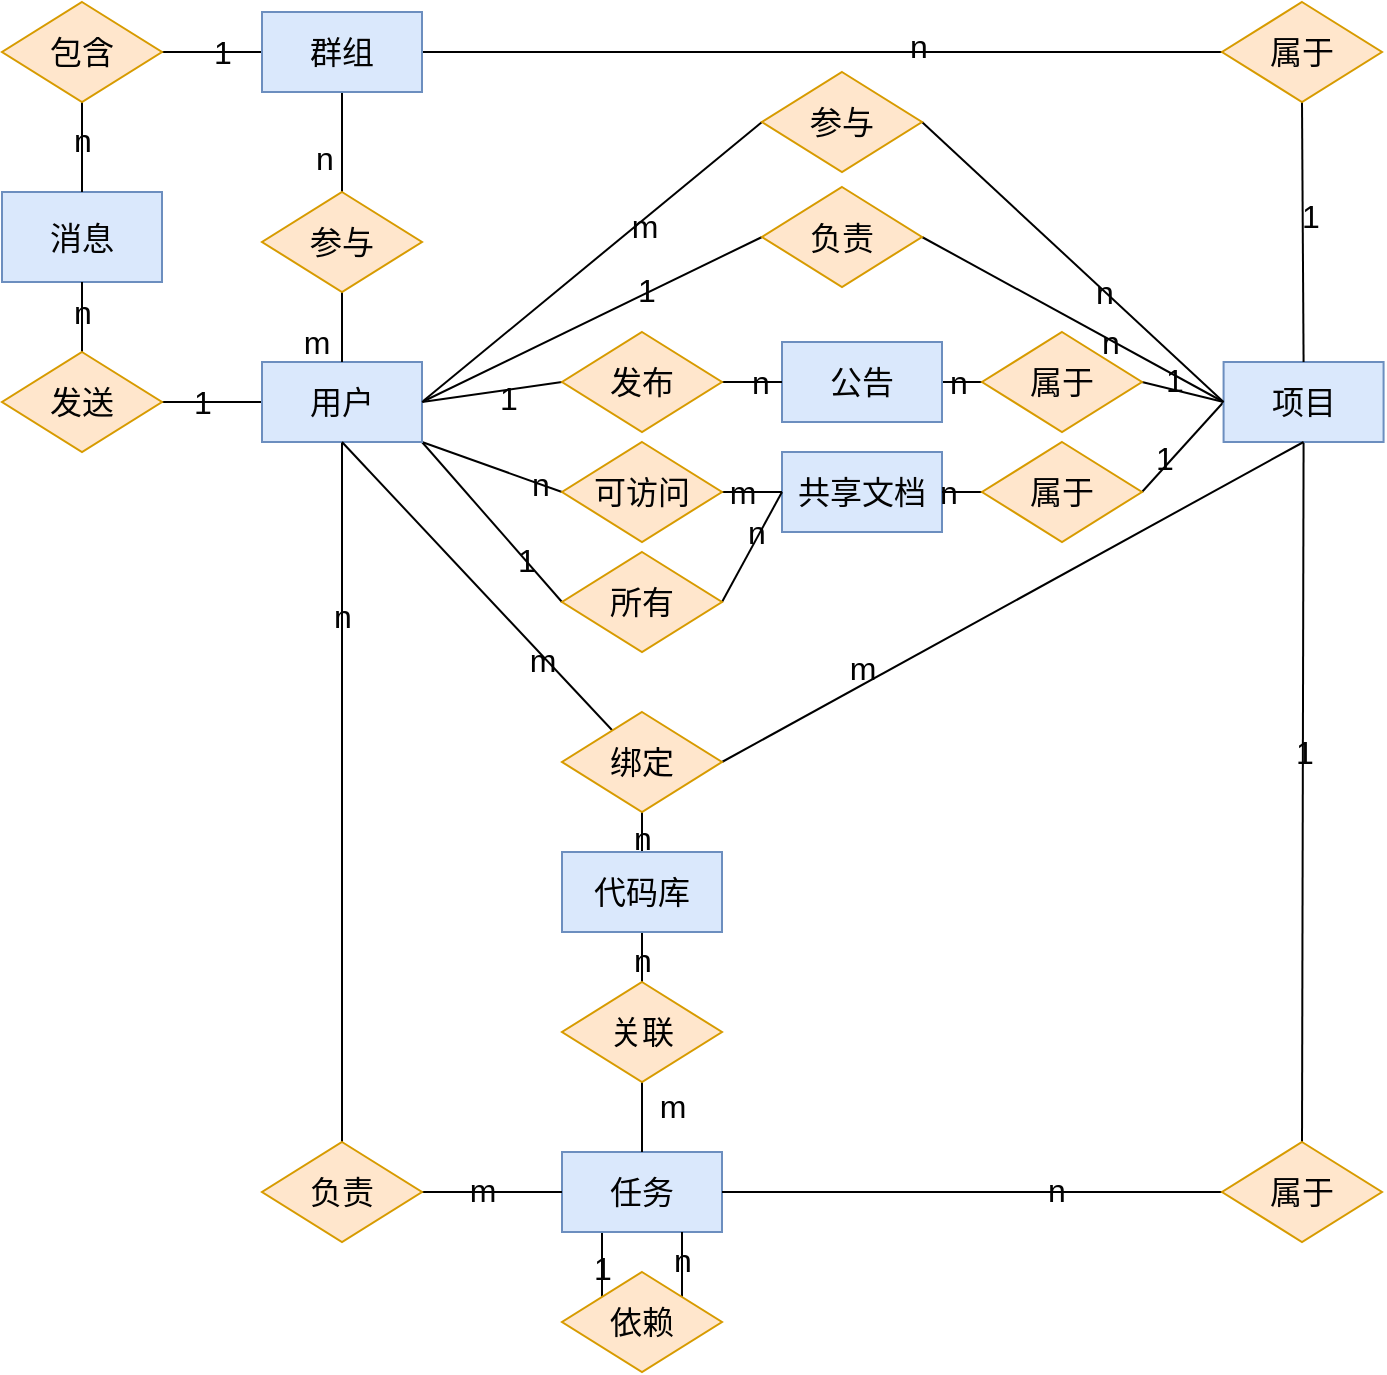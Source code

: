 <mxfile>
    <diagram id="b5aULFl7XDfSZ54ujmKs" name="第 1 页">
        <mxGraphModel dx="1484" dy="49" grid="1" gridSize="10" guides="1" tooltips="1" connect="1" arrows="1" fold="1" page="1" pageScale="1" pageWidth="1600" pageHeight="900" background="none" math="0" shadow="0">
            <root>
                <mxCell id="0"/>
                <mxCell id="1" parent="0"/>
                <mxCell id="etl8QXk73Q5qE9c6qoon-38" style="rounded=0;orthogonalLoop=1;jettySize=auto;html=1;endArrow=none;endFill=0;fontColor=#030303;labelBackgroundColor=none;exitX=1;exitY=0.5;exitDx=0;exitDy=0;entryX=0;entryY=0.5;entryDx=0;entryDy=0;fontSize=16;" parent="1" source="etl8QXk73Q5qE9c6qoon-33" target="etl8QXk73Q5qE9c6qoon-36" edge="1">
                    <mxGeometry relative="1" as="geometry"/>
                </mxCell>
                <mxCell id="etl8QXk73Q5qE9c6qoon-63" value="m" style="edgeLabel;html=1;align=center;verticalAlign=middle;resizable=0;points=[];fontColor=#030303;labelBackgroundColor=none;fontSize=16;" parent="etl8QXk73Q5qE9c6qoon-38" vertex="1" connectable="0">
                    <mxGeometry x="0.285" y="-2" relative="1" as="geometry">
                        <mxPoint as="offset"/>
                    </mxGeometry>
                </mxCell>
                <mxCell id="etl8QXk73Q5qE9c6qoon-49" style="edgeStyle=none;rounded=0;orthogonalLoop=1;jettySize=auto;html=1;exitX=0.5;exitY=1;exitDx=0;exitDy=0;endArrow=none;endFill=0;fontColor=#030303;labelBackgroundColor=none;fontSize=16;" parent="1" source="etl8QXk73Q5qE9c6qoon-33" target="etl8QXk73Q5qE9c6qoon-48" edge="1">
                    <mxGeometry relative="1" as="geometry"/>
                </mxCell>
                <mxCell id="etl8QXk73Q5qE9c6qoon-58" value="n" style="edgeLabel;html=1;align=center;verticalAlign=middle;resizable=0;points=[];fontColor=#030303;labelBackgroundColor=none;fontSize=16;" parent="etl8QXk73Q5qE9c6qoon-49" vertex="1" connectable="0">
                    <mxGeometry x="-0.58" y="-2" relative="1" as="geometry">
                        <mxPoint x="2" y="13" as="offset"/>
                    </mxGeometry>
                </mxCell>
                <mxCell id="etl8QXk73Q5qE9c6qoon-92" style="edgeStyle=none;rounded=0;orthogonalLoop=1;jettySize=auto;html=1;exitX=0;exitY=0.5;exitDx=0;exitDy=0;endArrow=none;endFill=0;entryX=1;entryY=0.5;entryDx=0;entryDy=0;fontColor=#030303;labelBackgroundColor=none;fontSize=16;" parent="1" source="etl8QXk73Q5qE9c6qoon-33" target="etl8QXk73Q5qE9c6qoon-93" edge="1">
                    <mxGeometry relative="1" as="geometry">
                        <mxPoint x="520" y="1250" as="targetPoint"/>
                    </mxGeometry>
                </mxCell>
                <mxCell id="etl8QXk73Q5qE9c6qoon-95" value="1" style="edgeLabel;html=1;align=center;verticalAlign=middle;resizable=0;points=[];fontColor=#030303;labelBackgroundColor=none;fontSize=16;" parent="etl8QXk73Q5qE9c6qoon-92" vertex="1" connectable="0">
                    <mxGeometry x="-0.16" y="3" relative="1" as="geometry">
                        <mxPoint x="-9" y="-3" as="offset"/>
                    </mxGeometry>
                </mxCell>
                <mxCell id="etl8QXk73Q5qE9c6qoon-116" style="edgeStyle=none;rounded=0;orthogonalLoop=1;jettySize=auto;html=1;exitX=1;exitY=1;exitDx=0;exitDy=0;endArrow=none;endFill=0;entryX=0;entryY=0.5;entryDx=0;entryDy=0;fontColor=#030303;labelBackgroundColor=none;fontSize=16;" parent="1" source="etl8QXk73Q5qE9c6qoon-33" target="etl8QXk73Q5qE9c6qoon-115" edge="1">
                    <mxGeometry relative="1" as="geometry">
                        <mxPoint x="950" y="1390" as="targetPoint"/>
                    </mxGeometry>
                </mxCell>
                <mxCell id="etl8QXk73Q5qE9c6qoon-118" value="1" style="edgeLabel;html=1;align=center;verticalAlign=middle;resizable=0;points=[];fontColor=#030303;labelBackgroundColor=none;fontSize=16;" parent="etl8QXk73Q5qE9c6qoon-116" vertex="1" connectable="0">
                    <mxGeometry x="0.47" relative="1" as="geometry">
                        <mxPoint as="offset"/>
                    </mxGeometry>
                </mxCell>
                <mxCell id="etl8QXk73Q5qE9c6qoon-121" style="edgeStyle=none;rounded=0;orthogonalLoop=1;jettySize=auto;html=1;exitX=1;exitY=1;exitDx=0;exitDy=0;entryX=0;entryY=0.5;entryDx=0;entryDy=0;endArrow=none;endFill=0;fontColor=#030303;labelBackgroundColor=none;fontSize=16;" parent="1" source="etl8QXk73Q5qE9c6qoon-33" target="etl8QXk73Q5qE9c6qoon-120" edge="1">
                    <mxGeometry relative="1" as="geometry"/>
                </mxCell>
                <mxCell id="etl8QXk73Q5qE9c6qoon-123" value="n" style="edgeLabel;html=1;align=center;verticalAlign=middle;resizable=0;points=[];fontColor=#030303;labelBackgroundColor=none;fontSize=16;" parent="etl8QXk73Q5qE9c6qoon-121" vertex="1" connectable="0">
                    <mxGeometry x="0.774" y="2" relative="1" as="geometry">
                        <mxPoint x="-4" as="offset"/>
                    </mxGeometry>
                </mxCell>
                <mxCell id="GqUGpHLG9iBK76tC9EyA-19" style="edgeStyle=none;rounded=0;orthogonalLoop=1;jettySize=auto;html=1;exitX=1;exitY=0.5;exitDx=0;exitDy=0;entryX=0;entryY=0.5;entryDx=0;entryDy=0;endArrow=none;endFill=0;fontColor=#030303;labelBackgroundColor=none;fontSize=16;" parent="1" source="etl8QXk73Q5qE9c6qoon-33" target="GqUGpHLG9iBK76tC9EyA-18" edge="1">
                    <mxGeometry relative="1" as="geometry"/>
                </mxCell>
                <mxCell id="GqUGpHLG9iBK76tC9EyA-23" value="1" style="edgeLabel;html=1;align=center;verticalAlign=middle;resizable=0;points=[];fontColor=#030303;labelBackgroundColor=none;fontSize=16;" parent="GqUGpHLG9iBK76tC9EyA-19" vertex="1" connectable="0">
                    <mxGeometry x="0.217" y="-4" relative="1" as="geometry">
                        <mxPoint as="offset"/>
                    </mxGeometry>
                </mxCell>
                <mxCell id="etl8QXk73Q5qE9c6qoon-33" value="用户" style="rounded=0;whiteSpace=wrap;html=1;fillColor=#dae8fc;strokeColor=#6c8ebf;fontColor=#030303;labelBackgroundColor=none;fontSize=16;" parent="1" vertex="1">
                    <mxGeometry x="600" y="1145" width="80" height="40" as="geometry"/>
                </mxCell>
                <mxCell id="etl8QXk73Q5qE9c6qoon-43" style="rounded=0;orthogonalLoop=1;jettySize=auto;html=1;exitX=0;exitY=0.5;exitDx=0;exitDy=0;entryX=1;entryY=0.5;entryDx=0;entryDy=0;endArrow=none;endFill=0;fontColor=#030303;labelBackgroundColor=none;fontSize=16;" parent="1" source="etl8QXk73Q5qE9c6qoon-35" target="etl8QXk73Q5qE9c6qoon-42" edge="1">
                    <mxGeometry relative="1" as="geometry"/>
                </mxCell>
                <mxCell id="etl8QXk73Q5qE9c6qoon-66" value="n" style="edgeLabel;html=1;align=center;verticalAlign=middle;resizable=0;points=[];fontColor=#030303;labelBackgroundColor=none;fontSize=16;" parent="etl8QXk73Q5qE9c6qoon-43" vertex="1" connectable="0">
                    <mxGeometry x="-0.252" y="1" relative="1" as="geometry">
                        <mxPoint as="offset"/>
                    </mxGeometry>
                </mxCell>
                <mxCell id="etl8QXk73Q5qE9c6qoon-69" style="edgeStyle=none;rounded=0;orthogonalLoop=1;jettySize=auto;html=1;exitX=0.5;exitY=1;exitDx=0;exitDy=0;endArrow=none;endFill=0;fontColor=#030303;labelBackgroundColor=none;entryX=0.5;entryY=0;entryDx=0;entryDy=0;fontSize=16;" parent="1" source="etl8QXk73Q5qE9c6qoon-35" target="etl8QXk73Q5qE9c6qoon-67" edge="1">
                    <mxGeometry relative="1" as="geometry">
                        <mxPoint x="1120" y="1420" as="targetPoint"/>
                    </mxGeometry>
                </mxCell>
                <mxCell id="etl8QXk73Q5qE9c6qoon-74" value="1" style="edgeLabel;html=1;align=center;verticalAlign=middle;resizable=0;points=[];fontColor=#030303;labelBackgroundColor=none;fontSize=16;" parent="etl8QXk73Q5qE9c6qoon-69" vertex="1" connectable="0">
                    <mxGeometry x="-0.178" y="3" relative="1" as="geometry">
                        <mxPoint x="-3" y="11" as="offset"/>
                    </mxGeometry>
                </mxCell>
                <mxCell id="etl8QXk73Q5qE9c6qoon-109" style="edgeStyle=none;rounded=0;orthogonalLoop=1;jettySize=auto;html=1;entryX=1;entryY=0.5;entryDx=0;entryDy=0;endArrow=none;endFill=0;fontColor=#030303;labelBackgroundColor=none;exitX=0;exitY=0.5;exitDx=0;exitDy=0;fontSize=16;" parent="1" source="etl8QXk73Q5qE9c6qoon-35" target="etl8QXk73Q5qE9c6qoon-108" edge="1">
                    <mxGeometry relative="1" as="geometry"/>
                </mxCell>
                <mxCell id="etl8QXk73Q5qE9c6qoon-114" value="1" style="edgeLabel;html=1;align=center;verticalAlign=middle;resizable=0;points=[];fontColor=#030303;labelBackgroundColor=none;fontSize=16;" parent="etl8QXk73Q5qE9c6qoon-109" vertex="1" connectable="0">
                    <mxGeometry x="0.433" relative="1" as="geometry">
                        <mxPoint x="-1" y="-4" as="offset"/>
                    </mxGeometry>
                </mxCell>
                <mxCell id="etl8QXk73Q5qE9c6qoon-35" value="项目" style="rounded=0;whiteSpace=wrap;html=1;fillColor=#dae8fc;strokeColor=#6c8ebf;fontColor=#030303;labelBackgroundColor=none;fontSize=16;" parent="1" vertex="1">
                    <mxGeometry x="1080.79" y="1145" width="80" height="40" as="geometry"/>
                </mxCell>
                <mxCell id="etl8QXk73Q5qE9c6qoon-39" style="rounded=0;orthogonalLoop=1;jettySize=auto;html=1;entryX=0;entryY=0.5;entryDx=0;entryDy=0;endArrow=none;endFill=0;fontColor=#030303;labelBackgroundColor=none;exitX=1;exitY=0.5;exitDx=0;exitDy=0;fontSize=16;" parent="1" source="etl8QXk73Q5qE9c6qoon-36" target="etl8QXk73Q5qE9c6qoon-35" edge="1">
                    <mxGeometry relative="1" as="geometry"/>
                </mxCell>
                <mxCell id="etl8QXk73Q5qE9c6qoon-64" value="n" style="edgeLabel;html=1;align=center;verticalAlign=middle;resizable=0;points=[];fontColor=#030303;labelBackgroundColor=none;fontSize=16;" parent="etl8QXk73Q5qE9c6qoon-39" vertex="1" connectable="0">
                    <mxGeometry x="0.211" relative="1" as="geometry">
                        <mxPoint as="offset"/>
                    </mxGeometry>
                </mxCell>
                <mxCell id="etl8QXk73Q5qE9c6qoon-36" value="参与" style="rhombus;whiteSpace=wrap;html=1;fillColor=#ffe6cc;strokeColor=#d79b00;fontColor=#030303;labelBackgroundColor=none;fontSize=16;" parent="1" vertex="1">
                    <mxGeometry x="850" y="1000" width="80" height="50" as="geometry"/>
                </mxCell>
                <mxCell id="etl8QXk73Q5qE9c6qoon-44" style="edgeStyle=none;rounded=0;orthogonalLoop=1;jettySize=auto;html=1;exitX=0;exitY=0.5;exitDx=0;exitDy=0;entryX=1;entryY=0.5;entryDx=0;entryDy=0;endArrow=none;endFill=0;fontColor=#030303;labelBackgroundColor=none;fontSize=16;" parent="1" source="etl8QXk73Q5qE9c6qoon-42" target="etl8QXk73Q5qE9c6qoon-33" edge="1">
                    <mxGeometry relative="1" as="geometry"/>
                </mxCell>
                <mxCell id="etl8QXk73Q5qE9c6qoon-65" value="1" style="edgeLabel;html=1;align=center;verticalAlign=middle;resizable=0;points=[];fontColor=#030303;labelBackgroundColor=none;fontSize=16;" parent="etl8QXk73Q5qE9c6qoon-44" vertex="1" connectable="0">
                    <mxGeometry x="-0.315" y="-1" relative="1" as="geometry">
                        <mxPoint y="-1" as="offset"/>
                    </mxGeometry>
                </mxCell>
                <mxCell id="etl8QXk73Q5qE9c6qoon-42" value="负责" style="rhombus;whiteSpace=wrap;html=1;fillColor=#ffe6cc;strokeColor=#d79b00;fontColor=#030303;labelBackgroundColor=none;fontSize=16;" parent="1" vertex="1">
                    <mxGeometry x="850" y="1057.5" width="80" height="50" as="geometry"/>
                </mxCell>
                <mxCell id="etl8QXk73Q5qE9c6qoon-54" style="edgeStyle=none;rounded=0;orthogonalLoop=1;jettySize=auto;html=1;exitX=0.25;exitY=1;exitDx=0;exitDy=0;entryX=0;entryY=0;entryDx=0;entryDy=0;endArrow=none;endFill=0;fontColor=#030303;labelBackgroundColor=none;fontSize=16;" parent="1" source="etl8QXk73Q5qE9c6qoon-47" target="etl8QXk73Q5qE9c6qoon-53" edge="1">
                    <mxGeometry relative="1" as="geometry"/>
                </mxCell>
                <mxCell id="etl8QXk73Q5qE9c6qoon-60" value="1" style="edgeLabel;html=1;align=center;verticalAlign=middle;resizable=0;points=[];fontColor=#030303;labelBackgroundColor=none;fontSize=16;" parent="etl8QXk73Q5qE9c6qoon-54" vertex="1" connectable="0">
                    <mxGeometry x="-0.442" relative="1" as="geometry">
                        <mxPoint y="9" as="offset"/>
                    </mxGeometry>
                </mxCell>
                <mxCell id="etl8QXk73Q5qE9c6qoon-47" value="任务" style="rounded=0;whiteSpace=wrap;html=1;fillColor=#dae8fc;strokeColor=#6c8ebf;fontColor=#030303;labelBackgroundColor=none;fontSize=16;" parent="1" vertex="1">
                    <mxGeometry x="750" y="1540" width="80" height="40" as="geometry"/>
                </mxCell>
                <mxCell id="etl8QXk73Q5qE9c6qoon-50" style="edgeStyle=orthogonalEdgeStyle;rounded=0;orthogonalLoop=1;jettySize=auto;html=1;exitX=1;exitY=0.5;exitDx=0;exitDy=0;entryX=0;entryY=0.5;entryDx=0;entryDy=0;endArrow=none;endFill=0;fontColor=#030303;labelBackgroundColor=none;fontSize=16;" parent="1" source="etl8QXk73Q5qE9c6qoon-48" target="etl8QXk73Q5qE9c6qoon-47" edge="1">
                    <mxGeometry relative="1" as="geometry">
                        <Array as="points"/>
                    </mxGeometry>
                </mxCell>
                <mxCell id="etl8QXk73Q5qE9c6qoon-59" value="m" style="edgeLabel;html=1;align=center;verticalAlign=middle;resizable=0;points=[];fontColor=#030303;labelBackgroundColor=none;fontSize=16;" parent="etl8QXk73Q5qE9c6qoon-50" vertex="1" connectable="0">
                    <mxGeometry x="-0.158" y="1" relative="1" as="geometry">
                        <mxPoint as="offset"/>
                    </mxGeometry>
                </mxCell>
                <mxCell id="etl8QXk73Q5qE9c6qoon-48" value="负责" style="rhombus;whiteSpace=wrap;html=1;fillColor=#ffe6cc;strokeColor=#d79b00;fontColor=#030303;labelBackgroundColor=none;fontSize=16;" parent="1" vertex="1">
                    <mxGeometry x="600" y="1535" width="80" height="50" as="geometry"/>
                </mxCell>
                <mxCell id="etl8QXk73Q5qE9c6qoon-55" style="edgeStyle=none;rounded=0;orthogonalLoop=1;jettySize=auto;html=1;exitX=1;exitY=0;exitDx=0;exitDy=0;entryX=0.75;entryY=1;entryDx=0;entryDy=0;endArrow=none;endFill=0;fontColor=#030303;labelBackgroundColor=none;fontSize=16;" parent="1" source="etl8QXk73Q5qE9c6qoon-53" target="etl8QXk73Q5qE9c6qoon-47" edge="1">
                    <mxGeometry relative="1" as="geometry">
                        <Array as="points"/>
                    </mxGeometry>
                </mxCell>
                <mxCell id="etl8QXk73Q5qE9c6qoon-61" value="n" style="edgeLabel;html=1;align=center;verticalAlign=middle;resizable=0;points=[];fontColor=#030303;labelBackgroundColor=none;fontSize=16;" parent="etl8QXk73Q5qE9c6qoon-55" vertex="1" connectable="0">
                    <mxGeometry x="0.144" y="1" relative="1" as="geometry">
                        <mxPoint x="1" as="offset"/>
                    </mxGeometry>
                </mxCell>
                <mxCell id="etl8QXk73Q5qE9c6qoon-53" value="依赖" style="rhombus;whiteSpace=wrap;html=1;fillColor=#ffe6cc;strokeColor=#d79b00;fontColor=#030303;labelBackgroundColor=none;fontSize=16;" parent="1" vertex="1">
                    <mxGeometry x="750" y="1600" width="80" height="50" as="geometry"/>
                </mxCell>
                <mxCell id="etl8QXk73Q5qE9c6qoon-70" style="edgeStyle=none;rounded=0;orthogonalLoop=1;jettySize=auto;html=1;exitX=0;exitY=0.5;exitDx=0;exitDy=0;entryX=1;entryY=0.5;entryDx=0;entryDy=0;endArrow=none;endFill=0;fontColor=#030303;labelBackgroundColor=none;fontSize=16;" parent="1" source="etl8QXk73Q5qE9c6qoon-67" target="etl8QXk73Q5qE9c6qoon-47" edge="1">
                    <mxGeometry relative="1" as="geometry"/>
                </mxCell>
                <mxCell id="etl8QXk73Q5qE9c6qoon-73" value="n" style="edgeLabel;html=1;align=center;verticalAlign=middle;resizable=0;points=[];fontColor=#030303;labelBackgroundColor=none;fontSize=16;" parent="etl8QXk73Q5qE9c6qoon-70" vertex="1" connectable="0">
                    <mxGeometry x="-0.333" y="-1" relative="1" as="geometry">
                        <mxPoint as="offset"/>
                    </mxGeometry>
                </mxCell>
                <mxCell id="etl8QXk73Q5qE9c6qoon-67" value="属于" style="rhombus;whiteSpace=wrap;html=1;fillColor=#ffe6cc;strokeColor=#d79b00;fontColor=#030303;labelBackgroundColor=none;fontSize=16;" parent="1" vertex="1">
                    <mxGeometry x="1080" y="1535" width="80" height="50" as="geometry"/>
                </mxCell>
                <mxCell id="etl8QXk73Q5qE9c6qoon-83" style="edgeStyle=none;rounded=0;orthogonalLoop=1;jettySize=auto;html=1;entryX=0.5;entryY=0;entryDx=0;entryDy=0;endArrow=none;endFill=0;fontColor=#030303;labelBackgroundColor=none;fontSize=16;" parent="1" source="etl8QXk73Q5qE9c6qoon-75" target="etl8QXk73Q5qE9c6qoon-81" edge="1">
                    <mxGeometry relative="1" as="geometry"/>
                </mxCell>
                <mxCell id="etl8QXk73Q5qE9c6qoon-86" value="n" style="edgeLabel;html=1;align=center;verticalAlign=middle;resizable=0;points=[];fontColor=#030303;labelBackgroundColor=none;fontSize=16;" parent="etl8QXk73Q5qE9c6qoon-83" vertex="1" connectable="0">
                    <mxGeometry x="0.295" relative="1" as="geometry">
                        <mxPoint x="-9" as="offset"/>
                    </mxGeometry>
                </mxCell>
                <mxCell id="etl8QXk73Q5qE9c6qoon-90" style="edgeStyle=none;rounded=0;orthogonalLoop=1;jettySize=auto;html=1;exitX=0;exitY=0.5;exitDx=0;exitDy=0;endArrow=none;endFill=0;fontColor=#030303;labelBackgroundColor=none;fontSize=16;" parent="1" source="etl8QXk73Q5qE9c6qoon-75" target="etl8QXk73Q5qE9c6qoon-89" edge="1">
                    <mxGeometry relative="1" as="geometry"/>
                </mxCell>
                <mxCell id="etl8QXk73Q5qE9c6qoon-98" value="1" style="edgeLabel;html=1;align=center;verticalAlign=middle;resizable=0;points=[];fontColor=#030303;labelBackgroundColor=none;fontSize=16;" parent="etl8QXk73Q5qE9c6qoon-90" vertex="1" connectable="0">
                    <mxGeometry x="-0.463" y="-1" relative="1" as="geometry">
                        <mxPoint x="-7" y="1" as="offset"/>
                    </mxGeometry>
                </mxCell>
                <mxCell id="etl8QXk73Q5qE9c6qoon-101" style="edgeStyle=none;rounded=0;orthogonalLoop=1;jettySize=auto;html=1;exitX=1;exitY=0.5;exitDx=0;exitDy=0;entryX=0;entryY=0.5;entryDx=0;entryDy=0;endArrow=none;endFill=0;fontColor=#030303;labelBackgroundColor=none;fontSize=16;" parent="1" source="etl8QXk73Q5qE9c6qoon-75" target="etl8QXk73Q5qE9c6qoon-100" edge="1">
                    <mxGeometry relative="1" as="geometry"/>
                </mxCell>
                <mxCell id="etl8QXk73Q5qE9c6qoon-105" value="n" style="edgeLabel;html=1;align=center;verticalAlign=middle;resizable=0;points=[];fontColor=#030303;labelBackgroundColor=none;fontSize=16;" parent="etl8QXk73Q5qE9c6qoon-101" vertex="1" connectable="0">
                    <mxGeometry x="0.238" y="3" relative="1" as="geometry">
                        <mxPoint as="offset"/>
                    </mxGeometry>
                </mxCell>
                <mxCell id="etl8QXk73Q5qE9c6qoon-75" value="群组" style="rounded=0;whiteSpace=wrap;html=1;fillColor=#dae8fc;strokeColor=#6c8ebf;fontColor=#030303;labelBackgroundColor=none;fontSize=16;" parent="1" vertex="1">
                    <mxGeometry x="600" y="970" width="80" height="40" as="geometry"/>
                </mxCell>
                <mxCell id="etl8QXk73Q5qE9c6qoon-84" style="edgeStyle=none;rounded=0;orthogonalLoop=1;jettySize=auto;html=1;endArrow=none;endFill=0;fontColor=#030303;labelBackgroundColor=none;fontSize=16;" parent="1" source="etl8QXk73Q5qE9c6qoon-81" target="etl8QXk73Q5qE9c6qoon-33" edge="1">
                    <mxGeometry relative="1" as="geometry"/>
                </mxCell>
                <mxCell id="etl8QXk73Q5qE9c6qoon-87" value="m" style="edgeLabel;html=1;align=center;verticalAlign=middle;resizable=0;points=[];fontColor=#030303;labelBackgroundColor=none;fontSize=16;" parent="etl8QXk73Q5qE9c6qoon-84" vertex="1" connectable="0">
                    <mxGeometry x="0.345" y="1" relative="1" as="geometry">
                        <mxPoint x="-14" y="1" as="offset"/>
                    </mxGeometry>
                </mxCell>
                <mxCell id="etl8QXk73Q5qE9c6qoon-81" value="参与" style="rhombus;whiteSpace=wrap;html=1;fillColor=#ffe6cc;strokeColor=#d79b00;fontColor=#030303;labelBackgroundColor=none;fontSize=16;" parent="1" vertex="1">
                    <mxGeometry x="600" y="1060" width="80" height="50" as="geometry"/>
                </mxCell>
                <mxCell id="etl8QXk73Q5qE9c6qoon-88" value="消息" style="rounded=0;whiteSpace=wrap;html=1;fillColor=#dae8fc;strokeColor=#6c8ebf;fontColor=#030303;labelBackgroundColor=none;fontSize=16;" parent="1" vertex="1">
                    <mxGeometry x="470" y="1060" width="80" height="45" as="geometry"/>
                </mxCell>
                <mxCell id="etl8QXk73Q5qE9c6qoon-91" style="edgeStyle=none;rounded=0;orthogonalLoop=1;jettySize=auto;html=1;exitX=0.5;exitY=1;exitDx=0;exitDy=0;endArrow=none;endFill=0;fontColor=#030303;labelBackgroundColor=none;fontSize=16;" parent="1" source="etl8QXk73Q5qE9c6qoon-89" target="etl8QXk73Q5qE9c6qoon-88" edge="1">
                    <mxGeometry relative="1" as="geometry"/>
                </mxCell>
                <mxCell id="etl8QXk73Q5qE9c6qoon-99" value="n" style="edgeLabel;html=1;align=center;verticalAlign=middle;resizable=0;points=[];fontColor=#030303;labelBackgroundColor=none;fontSize=16;" parent="etl8QXk73Q5qE9c6qoon-91" vertex="1" connectable="0">
                    <mxGeometry x="-0.478" y="-3" relative="1" as="geometry">
                        <mxPoint x="3" y="7" as="offset"/>
                    </mxGeometry>
                </mxCell>
                <mxCell id="etl8QXk73Q5qE9c6qoon-89" value="包含" style="rhombus;whiteSpace=wrap;html=1;fillColor=#ffe6cc;strokeColor=#d79b00;fontColor=#030303;labelBackgroundColor=none;fontSize=16;" parent="1" vertex="1">
                    <mxGeometry x="470" y="965" width="80" height="50" as="geometry"/>
                </mxCell>
                <mxCell id="etl8QXk73Q5qE9c6qoon-94" style="edgeStyle=none;rounded=0;orthogonalLoop=1;jettySize=auto;html=1;exitX=0.5;exitY=0;exitDx=0;exitDy=0;entryX=0.5;entryY=1;entryDx=0;entryDy=0;endArrow=none;endFill=0;fontColor=#030303;labelBackgroundColor=none;fontSize=16;" parent="1" source="etl8QXk73Q5qE9c6qoon-93" target="etl8QXk73Q5qE9c6qoon-88" edge="1">
                    <mxGeometry relative="1" as="geometry"/>
                </mxCell>
                <mxCell id="etl8QXk73Q5qE9c6qoon-97" value="n" style="edgeLabel;html=1;align=center;verticalAlign=middle;resizable=0;points=[];fontColor=#030303;labelBackgroundColor=none;fontSize=16;" parent="etl8QXk73Q5qE9c6qoon-94" vertex="1" connectable="0">
                    <mxGeometry x="-0.326" relative="1" as="geometry">
                        <mxPoint y="-8" as="offset"/>
                    </mxGeometry>
                </mxCell>
                <mxCell id="etl8QXk73Q5qE9c6qoon-93" value="发送" style="rhombus;whiteSpace=wrap;html=1;fillColor=#ffe6cc;strokeColor=#d79b00;fontColor=#030303;labelBackgroundColor=none;fontSize=16;" parent="1" vertex="1">
                    <mxGeometry x="470" y="1140" width="80" height="50" as="geometry"/>
                </mxCell>
                <mxCell id="etl8QXk73Q5qE9c6qoon-102" style="edgeStyle=none;rounded=0;orthogonalLoop=1;jettySize=auto;html=1;exitX=0.5;exitY=1;exitDx=0;exitDy=0;entryX=0.5;entryY=0;entryDx=0;entryDy=0;endArrow=none;endFill=0;fontColor=#030303;labelBackgroundColor=none;fontSize=16;" parent="1" source="etl8QXk73Q5qE9c6qoon-100" target="etl8QXk73Q5qE9c6qoon-35" edge="1">
                    <mxGeometry relative="1" as="geometry"/>
                </mxCell>
                <mxCell id="etl8QXk73Q5qE9c6qoon-106" value="1" style="edgeLabel;html=1;align=center;verticalAlign=middle;resizable=0;points=[];fontColor=#030303;labelBackgroundColor=none;fontSize=16;" parent="etl8QXk73Q5qE9c6qoon-102" vertex="1" connectable="0">
                    <mxGeometry x="-0.133" y="3" relative="1" as="geometry">
                        <mxPoint as="offset"/>
                    </mxGeometry>
                </mxCell>
                <mxCell id="etl8QXk73Q5qE9c6qoon-100" value="属于" style="rhombus;whiteSpace=wrap;html=1;fillColor=#ffe6cc;strokeColor=#d79b00;fontColor=#030303;labelBackgroundColor=none;fontSize=16;" parent="1" vertex="1">
                    <mxGeometry x="1080" y="965" width="80" height="50" as="geometry"/>
                </mxCell>
                <mxCell id="etl8QXk73Q5qE9c6qoon-107" value="共享文档" style="rounded=0;whiteSpace=wrap;html=1;fillColor=#dae8fc;strokeColor=#6c8ebf;fontColor=#030303;labelBackgroundColor=none;fontSize=16;" parent="1" vertex="1">
                    <mxGeometry x="860" y="1190" width="80" height="40" as="geometry"/>
                </mxCell>
                <mxCell id="etl8QXk73Q5qE9c6qoon-110" style="edgeStyle=none;rounded=0;orthogonalLoop=1;jettySize=auto;html=1;exitX=0;exitY=0.5;exitDx=0;exitDy=0;endArrow=none;endFill=0;fontColor=#030303;labelBackgroundColor=none;entryX=1;entryY=0.5;entryDx=0;entryDy=0;fontSize=16;" parent="1" source="etl8QXk73Q5qE9c6qoon-108" target="etl8QXk73Q5qE9c6qoon-107" edge="1">
                    <mxGeometry relative="1" as="geometry">
                        <Array as="points"/>
                    </mxGeometry>
                </mxCell>
                <mxCell id="etl8QXk73Q5qE9c6qoon-112" value="n" style="edgeLabel;html=1;align=center;verticalAlign=middle;resizable=0;points=[];fontColor=#030303;labelBackgroundColor=none;fontSize=16;" parent="etl8QXk73Q5qE9c6qoon-110" vertex="1" connectable="0">
                    <mxGeometry x="-0.31" y="-3" relative="1" as="geometry">
                        <mxPoint x="-10" y="3" as="offset"/>
                    </mxGeometry>
                </mxCell>
                <mxCell id="etl8QXk73Q5qE9c6qoon-108" value="属于" style="rhombus;whiteSpace=wrap;html=1;fillColor=#ffe6cc;strokeColor=#d79b00;fontColor=#030303;labelBackgroundColor=none;fontSize=16;" parent="1" vertex="1">
                    <mxGeometry x="960" y="1185" width="80" height="50" as="geometry"/>
                </mxCell>
                <mxCell id="etl8QXk73Q5qE9c6qoon-117" style="edgeStyle=none;rounded=0;orthogonalLoop=1;jettySize=auto;html=1;exitX=1;exitY=0.5;exitDx=0;exitDy=0;entryX=0;entryY=0.5;entryDx=0;entryDy=0;endArrow=none;endFill=0;fontColor=#030303;labelBackgroundColor=none;fontSize=16;" parent="1" source="etl8QXk73Q5qE9c6qoon-115" target="etl8QXk73Q5qE9c6qoon-107" edge="1">
                    <mxGeometry relative="1" as="geometry"/>
                </mxCell>
                <mxCell id="etl8QXk73Q5qE9c6qoon-119" value="n" style="edgeLabel;html=1;align=center;verticalAlign=middle;resizable=0;points=[];fontColor=#030303;labelBackgroundColor=none;fontSize=16;" parent="etl8QXk73Q5qE9c6qoon-117" vertex="1" connectable="0">
                    <mxGeometry x="0.227" y="2" relative="1" as="geometry">
                        <mxPoint as="offset"/>
                    </mxGeometry>
                </mxCell>
                <mxCell id="etl8QXk73Q5qE9c6qoon-115" value="所有" style="rhombus;whiteSpace=wrap;html=1;fillColor=#ffe6cc;strokeColor=#d79b00;fontColor=#030303;labelBackgroundColor=none;fontSize=16;" parent="1" vertex="1">
                    <mxGeometry x="750" y="1240" width="80" height="50" as="geometry"/>
                </mxCell>
                <mxCell id="etl8QXk73Q5qE9c6qoon-122" style="edgeStyle=none;rounded=0;orthogonalLoop=1;jettySize=auto;html=1;exitX=1;exitY=0.5;exitDx=0;exitDy=0;endArrow=none;endFill=0;fontColor=#030303;labelBackgroundColor=none;entryX=0;entryY=0.5;entryDx=0;entryDy=0;fontSize=16;" parent="1" source="etl8QXk73Q5qE9c6qoon-120" target="etl8QXk73Q5qE9c6qoon-107" edge="1">
                    <mxGeometry relative="1" as="geometry">
                        <mxPoint x="830" y="1240" as="targetPoint"/>
                    </mxGeometry>
                </mxCell>
                <mxCell id="etl8QXk73Q5qE9c6qoon-126" value="m" style="edgeLabel;html=1;align=center;verticalAlign=middle;resizable=0;points=[];fontColor=#030303;labelBackgroundColor=none;fontSize=16;" parent="etl8QXk73Q5qE9c6qoon-122" vertex="1" connectable="0">
                    <mxGeometry x="0.209" y="2" relative="1" as="geometry">
                        <mxPoint x="-8" y="2" as="offset"/>
                    </mxGeometry>
                </mxCell>
                <mxCell id="etl8QXk73Q5qE9c6qoon-120" value="可访问" style="rhombus;whiteSpace=wrap;html=1;fillColor=#ffe6cc;strokeColor=#d79b00;fontColor=#030303;labelBackgroundColor=none;fontSize=16;" parent="1" vertex="1">
                    <mxGeometry x="750" y="1185" width="80" height="50" as="geometry"/>
                </mxCell>
                <mxCell id="GqUGpHLG9iBK76tC9EyA-15" style="edgeStyle=none;rounded=0;orthogonalLoop=1;jettySize=auto;html=1;entryX=0;entryY=0.5;entryDx=0;entryDy=0;endArrow=none;endFill=0;fontColor=#030303;labelBackgroundColor=none;exitX=1;exitY=0.5;exitDx=0;exitDy=0;fontSize=16;" parent="1" source="GqUGpHLG9iBK76tC9EyA-12" target="GqUGpHLG9iBK76tC9EyA-13" edge="1">
                    <mxGeometry relative="1" as="geometry"/>
                </mxCell>
                <mxCell id="GqUGpHLG9iBK76tC9EyA-17" value="n" style="edgeLabel;html=1;align=center;verticalAlign=middle;resizable=0;points=[];fontColor=#030303;labelBackgroundColor=none;fontSize=16;" parent="GqUGpHLG9iBK76tC9EyA-15" vertex="1" connectable="0">
                    <mxGeometry x="-0.538" y="4" relative="1" as="geometry">
                        <mxPoint x="3" y="4" as="offset"/>
                    </mxGeometry>
                </mxCell>
                <mxCell id="GqUGpHLG9iBK76tC9EyA-12" value="公告" style="rounded=0;whiteSpace=wrap;html=1;fillColor=#dae8fc;strokeColor=#6c8ebf;fontColor=#030303;labelBackgroundColor=none;fontSize=16;" parent="1" vertex="1">
                    <mxGeometry x="860" y="1135" width="80" height="40" as="geometry"/>
                </mxCell>
                <mxCell id="GqUGpHLG9iBK76tC9EyA-14" value="" style="rounded=0;orthogonalLoop=1;jettySize=auto;html=1;endArrow=none;endFill=0;fontColor=#030303;labelBackgroundColor=none;exitX=1;exitY=0.5;exitDx=0;exitDy=0;entryX=0;entryY=0.5;entryDx=0;entryDy=0;fontSize=16;" parent="1" source="GqUGpHLG9iBK76tC9EyA-13" target="etl8QXk73Q5qE9c6qoon-35" edge="1">
                    <mxGeometry relative="1" as="geometry"/>
                </mxCell>
                <mxCell id="GqUGpHLG9iBK76tC9EyA-16" value="1" style="edgeLabel;html=1;align=center;verticalAlign=middle;resizable=0;points=[];fontColor=#030303;labelBackgroundColor=none;fontSize=16;" parent="GqUGpHLG9iBK76tC9EyA-14" vertex="1" connectable="0">
                    <mxGeometry x="-0.291" y="5" relative="1" as="geometry">
                        <mxPoint as="offset"/>
                    </mxGeometry>
                </mxCell>
                <mxCell id="GqUGpHLG9iBK76tC9EyA-13" value="属于" style="rhombus;whiteSpace=wrap;html=1;fillColor=#ffe6cc;strokeColor=#d79b00;fontColor=#030303;labelBackgroundColor=none;fontSize=16;" parent="1" vertex="1">
                    <mxGeometry x="960" y="1130" width="80" height="50" as="geometry"/>
                </mxCell>
                <mxCell id="GqUGpHLG9iBK76tC9EyA-20" style="edgeStyle=none;rounded=0;orthogonalLoop=1;jettySize=auto;html=1;exitX=1;exitY=0.5;exitDx=0;exitDy=0;entryX=0;entryY=0.5;entryDx=0;entryDy=0;endArrow=none;endFill=0;fontColor=#030303;labelBackgroundColor=none;fontSize=16;" parent="1" source="GqUGpHLG9iBK76tC9EyA-18" target="GqUGpHLG9iBK76tC9EyA-12" edge="1">
                    <mxGeometry relative="1" as="geometry"/>
                </mxCell>
                <mxCell id="GqUGpHLG9iBK76tC9EyA-24" value="n" style="edgeLabel;html=1;align=center;verticalAlign=middle;resizable=0;points=[];fontColor=#030303;labelBackgroundColor=none;fontSize=16;" parent="GqUGpHLG9iBK76tC9EyA-20" vertex="1" connectable="0">
                    <mxGeometry x="0.255" y="-3" relative="1" as="geometry">
                        <mxPoint y="-3" as="offset"/>
                    </mxGeometry>
                </mxCell>
                <mxCell id="GqUGpHLG9iBK76tC9EyA-18" value="发布" style="rhombus;whiteSpace=wrap;html=1;fillColor=#ffe6cc;strokeColor=#d79b00;fontColor=#030303;labelBackgroundColor=none;fontSize=16;" parent="1" vertex="1">
                    <mxGeometry x="750" y="1130" width="80" height="50" as="geometry"/>
                </mxCell>
                <mxCell id="VOUvl-lEsHHYjPARqL9o-17" style="edgeStyle=none;rounded=0;orthogonalLoop=1;jettySize=auto;html=1;endArrow=none;endFill=0;fontColor=#000000;fontSize=16;labelBackgroundColor=none;" parent="1" source="VOUvl-lEsHHYjPARqL9o-7" target="VOUvl-lEsHHYjPARqL9o-16" edge="1">
                    <mxGeometry relative="1" as="geometry"/>
                </mxCell>
                <mxCell id="VOUvl-lEsHHYjPARqL9o-20" value="n" style="edgeLabel;html=1;align=center;verticalAlign=middle;resizable=0;points=[];fontColor=#000000;fontSize=16;labelBackgroundColor=none;" parent="VOUvl-lEsHHYjPARqL9o-17" vertex="1" connectable="0">
                    <mxGeometry x="-0.287" relative="1" as="geometry">
                        <mxPoint as="offset"/>
                    </mxGeometry>
                </mxCell>
                <mxCell id="VOUvl-lEsHHYjPARqL9o-23" style="edgeStyle=none;rounded=0;orthogonalLoop=1;jettySize=auto;html=1;endArrow=none;endFill=0;fontColor=#000000;fontSize=16;labelBackgroundColor=none;entryX=0.5;entryY=0;entryDx=0;entryDy=0;" parent="1" source="VOUvl-lEsHHYjPARqL9o-7" target="VOUvl-lEsHHYjPARqL9o-22" edge="1">
                    <mxGeometry relative="1" as="geometry"/>
                </mxCell>
                <mxCell id="VOUvl-lEsHHYjPARqL9o-25" value="n" style="edgeLabel;html=1;align=center;verticalAlign=middle;resizable=0;points=[];fontColor=#000000;fontSize=16;labelBackgroundColor=none;" parent="VOUvl-lEsHHYjPARqL9o-23" vertex="1" connectable="0">
                    <mxGeometry x="0.26" y="1" relative="1" as="geometry">
                        <mxPoint x="-1" y="-2" as="offset"/>
                    </mxGeometry>
                </mxCell>
                <mxCell id="VOUvl-lEsHHYjPARqL9o-7" value="代码库" style="rounded=0;whiteSpace=wrap;html=1;fillColor=#dae8fc;strokeColor=#6c8ebf;fontColor=#000000;fontSize=16;labelBackgroundColor=none;" parent="1" vertex="1">
                    <mxGeometry x="750" y="1390" width="80" height="40" as="geometry"/>
                </mxCell>
                <mxCell id="VOUvl-lEsHHYjPARqL9o-18" style="edgeStyle=none;rounded=0;orthogonalLoop=1;jettySize=auto;html=1;endArrow=none;endFill=0;fontColor=#000000;fontSize=16;labelBackgroundColor=none;entryX=0.5;entryY=1;entryDx=0;entryDy=0;" parent="1" source="VOUvl-lEsHHYjPARqL9o-16" target="etl8QXk73Q5qE9c6qoon-33" edge="1">
                    <mxGeometry relative="1" as="geometry"/>
                </mxCell>
                <mxCell id="VOUvl-lEsHHYjPARqL9o-21" value="m" style="edgeLabel;html=1;align=center;verticalAlign=middle;resizable=0;points=[];fontColor=#000000;fontSize=16;labelBackgroundColor=none;" parent="VOUvl-lEsHHYjPARqL9o-18" vertex="1" connectable="0">
                    <mxGeometry x="-0.471" y="-3" relative="1" as="geometry">
                        <mxPoint x="-2" y="5" as="offset"/>
                    </mxGeometry>
                </mxCell>
                <mxCell id="VOUvl-lEsHHYjPARqL9o-27" style="edgeStyle=none;rounded=0;orthogonalLoop=1;jettySize=auto;html=1;exitX=1;exitY=0.5;exitDx=0;exitDy=0;entryX=0.5;entryY=1;entryDx=0;entryDy=0;endArrow=none;endFill=0;fontColor=#000000;fontSize=16;labelBackgroundColor=none;" parent="1" source="VOUvl-lEsHHYjPARqL9o-16" target="etl8QXk73Q5qE9c6qoon-35" edge="1">
                    <mxGeometry relative="1" as="geometry"/>
                </mxCell>
                <mxCell id="VOUvl-lEsHHYjPARqL9o-28" value="m" style="edgeLabel;html=1;align=center;verticalAlign=middle;resizable=0;points=[];fontColor=#000000;fontSize=16;labelBackgroundColor=none;" parent="VOUvl-lEsHHYjPARqL9o-27" vertex="1" connectable="0">
                    <mxGeometry x="0.239" y="1" relative="1" as="geometry">
                        <mxPoint x="-110" y="53" as="offset"/>
                    </mxGeometry>
                </mxCell>
                <mxCell id="VOUvl-lEsHHYjPARqL9o-16" value="绑定" style="rhombus;whiteSpace=wrap;html=1;fillColor=#ffe6cc;strokeColor=#d79b00;fontColor=#000000;fontSize=16;labelBackgroundColor=none;" parent="1" vertex="1">
                    <mxGeometry x="750" y="1320" width="80" height="50" as="geometry"/>
                </mxCell>
                <mxCell id="VOUvl-lEsHHYjPARqL9o-24" style="edgeStyle=none;rounded=0;orthogonalLoop=1;jettySize=auto;html=1;entryX=0.5;entryY=0;entryDx=0;entryDy=0;endArrow=none;endFill=0;fontColor=#000000;fontSize=16;labelBackgroundColor=none;exitX=0.5;exitY=1;exitDx=0;exitDy=0;" parent="1" source="VOUvl-lEsHHYjPARqL9o-22" target="etl8QXk73Q5qE9c6qoon-47" edge="1">
                    <mxGeometry relative="1" as="geometry"/>
                </mxCell>
                <mxCell id="VOUvl-lEsHHYjPARqL9o-26" value="m" style="edgeLabel;html=1;align=center;verticalAlign=middle;resizable=0;points=[];fontColor=#000000;fontSize=16;labelBackgroundColor=none;" parent="VOUvl-lEsHHYjPARqL9o-24" vertex="1" connectable="0">
                    <mxGeometry x="-0.442" y="2" relative="1" as="geometry">
                        <mxPoint x="13" y="2" as="offset"/>
                    </mxGeometry>
                </mxCell>
                <mxCell id="VOUvl-lEsHHYjPARqL9o-22" value="关联" style="rhombus;whiteSpace=wrap;html=1;fillColor=#ffe6cc;strokeColor=#d79b00;fontColor=#000000;fontSize=16;labelBackgroundColor=none;" parent="1" vertex="1">
                    <mxGeometry x="750" y="1455" width="80" height="50" as="geometry"/>
                </mxCell>
            </root>
        </mxGraphModel>
    </diagram>
    <diagram id="HuDCkUGxZ-JL1l1w7xS0" name="第 2 页">
        <mxGraphModel dx="1781" dy="1139" grid="1" gridSize="10" guides="1" tooltips="1" connect="1" arrows="1" fold="1" page="1" pageScale="1" pageWidth="1169" pageHeight="827" math="0" shadow="0">
            <root>
                <mxCell id="0"/>
                <mxCell id="1" parent="0"/>
                <mxCell id="UkF8jmEzBCcj-Aex2Gqg-1" value="用户" style="rounded=0;whiteSpace=wrap;html=1;fontColor=#000000;fontSize=16;" vertex="1" parent="1">
                    <mxGeometry x="280" y="160" width="80" height="40" as="geometry"/>
                </mxCell>
                <mxCell id="UkF8jmEzBCcj-Aex2Gqg-2" value="用户名" style="ellipse;whiteSpace=wrap;html=1;fillColor=#dae8fc;strokeColor=#6c8ebf;fontColor=#000000;fontSize=16;" vertex="1" parent="1">
                    <mxGeometry x="280" y="110" width="80" height="40" as="geometry"/>
                </mxCell>
                <mxCell id="UkF8jmEzBCcj-Aex2Gqg-3" value="邮箱" style="ellipse;whiteSpace=wrap;html=1;fillColor=#dae8fc;strokeColor=#6c8ebf;fontColor=#000000;fontSize=16;" vertex="1" parent="1">
                    <mxGeometry x="190" y="160" width="80" height="40" as="geometry"/>
                </mxCell>
                <mxCell id="UkF8jmEzBCcj-Aex2Gqg-4" value="密码" style="ellipse;whiteSpace=wrap;html=1;fillColor=#dae8fc;strokeColor=#6c8ebf;fontColor=#000000;fontSize=16;" vertex="1" parent="1">
                    <mxGeometry x="370" y="110" width="80" height="40" as="geometry"/>
                </mxCell>
                <mxCell id="UkF8jmEzBCcj-Aex2Gqg-5" value="项目" style="rounded=0;whiteSpace=wrap;html=1;fillColor=#ffe6cc;strokeColor=#d79b00;fontColor=#000000;fontSize=16;" vertex="1" parent="1">
                    <mxGeometry x="600" y="160" width="80" height="40" as="geometry"/>
                </mxCell>
                <mxCell id="UkF8jmEzBCcj-Aex2Gqg-6" value="项目名" style="ellipse;whiteSpace=wrap;html=1;fillColor=#dae8fc;strokeColor=#6c8ebf;fontColor=#000000;fontSize=16;" vertex="1" parent="1">
                    <mxGeometry x="600" y="110" width="80" height="40" as="geometry"/>
                </mxCell>
                <mxCell id="UkF8jmEzBCcj-Aex2Gqg-7" value="项目概述" style="ellipse;whiteSpace=wrap;html=1;fillColor=#dae8fc;strokeColor=#6c8ebf;fontColor=#000000;fontSize=16;" vertex="1" parent="1">
                    <mxGeometry x="510" y="160" width="80" height="40" as="geometry"/>
                </mxCell>
                <mxCell id="UkF8jmEzBCcj-Aex2Gqg-8" value="项目负责人id" style="ellipse;whiteSpace=wrap;html=1;fillColor=#dae8fc;strokeColor=#6c8ebf;fontColor=#000000;fontSize=12;" vertex="1" parent="1">
                    <mxGeometry x="690" y="110" width="80" height="40" as="geometry"/>
                </mxCell>
                <mxCell id="UkF8jmEzBCcj-Aex2Gqg-9" value="状态" style="ellipse;whiteSpace=wrap;html=1;fillColor=#dae8fc;strokeColor=#6c8ebf;fontColor=#000000;fontSize=16;" vertex="1" parent="1">
                    <mxGeometry x="510" y="210" width="80" height="40" as="geometry"/>
                </mxCell>
                <mxCell id="UkF8jmEzBCcj-Aex2Gqg-10" value="创建时间" style="ellipse;whiteSpace=wrap;html=1;fillColor=#dae8fc;strokeColor=#6c8ebf;fontColor=#000000;fontSize=16;" vertex="1" parent="1">
                    <mxGeometry x="690" y="160" width="80" height="40" as="geometry"/>
                </mxCell>
                <mxCell id="UkF8jmEzBCcj-Aex2Gqg-11" value="任务名" style="ellipse;whiteSpace=wrap;html=1;fillColor=#dae8fc;strokeColor=#6c8ebf;fontColor=#000000;fontSize=16;" vertex="1" parent="1">
                    <mxGeometry x="280" y="270" width="80" height="40" as="geometry"/>
                </mxCell>
                <mxCell id="UkF8jmEzBCcj-Aex2Gqg-12" value="创建时间" style="ellipse;whiteSpace=wrap;html=1;fillColor=#dae8fc;strokeColor=#6c8ebf;fontColor=#000000;fontSize=16;" vertex="1" parent="1">
                    <mxGeometry x="370" y="270" width="80" height="40" as="geometry"/>
                </mxCell>
                <mxCell id="UkF8jmEzBCcj-Aex2Gqg-13" value="截止时间" style="ellipse;whiteSpace=wrap;html=1;fillColor=#dae8fc;strokeColor=#6c8ebf;fontColor=#000000;fontSize=16;" vertex="1" parent="1">
                    <mxGeometry x="370" y="320" width="80" height="40" as="geometry"/>
                </mxCell>
                <mxCell id="UkF8jmEzBCcj-Aex2Gqg-14" value="任务概述" style="ellipse;whiteSpace=wrap;html=1;fillColor=#dae8fc;strokeColor=#6c8ebf;fontColor=#000000;fontSize=16;" vertex="1" parent="1">
                    <mxGeometry x="280" y="370" width="80" height="40" as="geometry"/>
                </mxCell>
                <mxCell id="UkF8jmEzBCcj-Aex2Gqg-15" value="id" style="ellipse;whiteSpace=wrap;html=1;fillColor=#dae8fc;strokeColor=#6c8ebf;fontColor=#000000;fontSize=16;" vertex="1" parent="1">
                    <mxGeometry x="190" y="110" width="80" height="40" as="geometry"/>
                </mxCell>
                <mxCell id="UkF8jmEzBCcj-Aex2Gqg-16" value="id" style="ellipse;whiteSpace=wrap;html=1;fillColor=#dae8fc;strokeColor=#6c8ebf;fontColor=#000000;fontSize=16;" vertex="1" parent="1">
                    <mxGeometry x="510" y="110" width="80" height="40" as="geometry"/>
                </mxCell>
                <mxCell id="UkF8jmEzBCcj-Aex2Gqg-17" value="群组" style="rounded=0;whiteSpace=wrap;html=1;fillColor=#ffe6cc;strokeColor=#d79b00;fontColor=#000000;fontSize=16;" vertex="1" parent="1">
                    <mxGeometry x="600" y="330" width="80" height="40" as="geometry"/>
                </mxCell>
                <mxCell id="UkF8jmEzBCcj-Aex2Gqg-18" value="id" style="ellipse;whiteSpace=wrap;html=1;fillColor=#dae8fc;strokeColor=#6c8ebf;fontColor=#000000;fontSize=16;" vertex="1" parent="1">
                    <mxGeometry x="510" y="280" width="80" height="40" as="geometry"/>
                </mxCell>
                <mxCell id="UkF8jmEzBCcj-Aex2Gqg-19" value="名称" style="ellipse;whiteSpace=wrap;html=1;fillColor=#dae8fc;strokeColor=#6c8ebf;fontColor=#000000;fontSize=16;" vertex="1" parent="1">
                    <mxGeometry x="600" y="280" width="80" height="40" as="geometry"/>
                </mxCell>
                <mxCell id="UkF8jmEzBCcj-Aex2Gqg-20" value="描述" style="ellipse;whiteSpace=wrap;html=1;fillColor=#dae8fc;strokeColor=#6c8ebf;fontColor=#000000;fontSize=16;" vertex="1" parent="1">
                    <mxGeometry x="690" y="280" width="80" height="40" as="geometry"/>
                </mxCell>
                <mxCell id="UkF8jmEzBCcj-Aex2Gqg-21" value="消息" style="rounded=0;whiteSpace=wrap;html=1;fillColor=#ffe6cc;strokeColor=#d79b00;fontColor=#000000;fontSize=16;" vertex="1" parent="1">
                    <mxGeometry x="840" y="295" width="80" height="40" as="geometry"/>
                </mxCell>
                <mxCell id="UkF8jmEzBCcj-Aex2Gqg-22" value="id" style="ellipse;whiteSpace=wrap;html=1;fillColor=#dae8fc;strokeColor=#6c8ebf;fontColor=#000000;fontSize=16;" vertex="1" parent="1">
                    <mxGeometry x="840" y="245" width="80" height="40" as="geometry"/>
                </mxCell>
                <mxCell id="UkF8jmEzBCcj-Aex2Gqg-23" value="类型" style="ellipse;whiteSpace=wrap;html=1;fillColor=#dae8fc;strokeColor=#6c8ebf;fontColor=#000000;fontSize=16;" vertex="1" parent="1">
                    <mxGeometry x="930" y="245" width="80" height="40" as="geometry"/>
                </mxCell>
                <mxCell id="UkF8jmEzBCcj-Aex2Gqg-24" value="内容" style="ellipse;whiteSpace=wrap;html=1;fillColor=#dae8fc;strokeColor=#6c8ebf;fontColor=#000000;fontSize=16;" vertex="1" parent="1">
                    <mxGeometry x="930" y="295" width="80" height="40" as="geometry"/>
                </mxCell>
                <mxCell id="UkF8jmEzBCcj-Aex2Gqg-25" value="共享文档" style="rounded=0;whiteSpace=wrap;html=1;fillColor=#ffe6cc;strokeColor=#d79b00;fontColor=#000000;fontSize=16;" vertex="1" parent="1">
                    <mxGeometry x="600" y="450" width="80" height="40" as="geometry"/>
                </mxCell>
                <mxCell id="UkF8jmEzBCcj-Aex2Gqg-26" value="id" style="ellipse;whiteSpace=wrap;html=1;fillColor=#dae8fc;strokeColor=#6c8ebf;fontColor=#000000;fontSize=16;" vertex="1" parent="1">
                    <mxGeometry x="510" y="400" width="80" height="40" as="geometry"/>
                </mxCell>
                <mxCell id="UkF8jmEzBCcj-Aex2Gqg-27" value="名称" style="ellipse;whiteSpace=wrap;html=1;fillColor=#dae8fc;strokeColor=#6c8ebf;fontColor=#000000;fontSize=16;" vertex="1" parent="1">
                    <mxGeometry x="600" y="400" width="80" height="40" as="geometry"/>
                </mxCell>
                <mxCell id="UkF8jmEzBCcj-Aex2Gqg-28" value="描述" style="ellipse;whiteSpace=wrap;html=1;fillColor=#dae8fc;strokeColor=#6c8ebf;fontColor=#000000;fontSize=16;" vertex="1" parent="1">
                    <mxGeometry x="690" y="450" width="80" height="40" as="geometry"/>
                </mxCell>
                <mxCell id="UkF8jmEzBCcj-Aex2Gqg-29" value="内容" style="ellipse;whiteSpace=wrap;html=1;fillColor=#dae8fc;strokeColor=#6c8ebf;fontColor=#000000;fontSize=16;" vertex="1" parent="1">
                    <mxGeometry x="690" y="400" width="80" height="40" as="geometry"/>
                </mxCell>
                <mxCell id="UkF8jmEzBCcj-Aex2Gqg-30" value="状态" style="ellipse;whiteSpace=wrap;html=1;fillColor=#dae8fc;strokeColor=#6c8ebf;fontColor=#000000;fontSize=16;" vertex="1" parent="1">
                    <mxGeometry x="370" y="160" width="80" height="40" as="geometry"/>
                </mxCell>
                <mxCell id="UkF8jmEzBCcj-Aex2Gqg-31" value="用户" style="rounded=0;whiteSpace=wrap;html=1;fillColor=#ffe6cc;strokeColor=#d79b00;fontColor=#000000;fontSize=16;" vertex="1" parent="1">
                    <mxGeometry x="280" y="160" width="80" height="40" as="geometry"/>
                </mxCell>
                <mxCell id="UkF8jmEzBCcj-Aex2Gqg-32" value="任务" style="rounded=0;whiteSpace=wrap;html=1;fillColor=#ffe6cc;strokeColor=#d79b00;fontColor=#000000;fontSize=16;" vertex="1" parent="1">
                    <mxGeometry x="280" y="320" width="80" height="40" as="geometry"/>
                </mxCell>
                <mxCell id="UkF8jmEzBCcj-Aex2Gqg-33" value="id" style="ellipse;whiteSpace=wrap;html=1;fillColor=#dae8fc;strokeColor=#6c8ebf;fontColor=#000000;fontSize=16;" vertex="1" parent="1">
                    <mxGeometry x="190" y="270" width="80" height="40" as="geometry"/>
                </mxCell>
                <mxCell id="UkF8jmEzBCcj-Aex2Gqg-34" value="贡献程度" style="ellipse;whiteSpace=wrap;html=1;fillColor=#dae8fc;strokeColor=#6c8ebf;fontColor=#000000;fontSize=16;" vertex="1" parent="1">
                    <mxGeometry x="185" y="320" width="80" height="40" as="geometry"/>
                </mxCell>
                <mxCell id="UkF8jmEzBCcj-Aex2Gqg-35" value="任务状态" style="ellipse;whiteSpace=wrap;html=1;fillColor=#dae8fc;strokeColor=#6c8ebf;fontColor=#000000;fontSize=16;" vertex="1" parent="1">
                    <mxGeometry x="190" y="370" width="80" height="40" as="geometry"/>
                </mxCell>
                <mxCell id="UkF8jmEzBCcj-Aex2Gqg-36" value="公告" style="rounded=0;whiteSpace=wrap;html=1;fillColor=#ffe6cc;strokeColor=#d79b00;fontColor=#000000;fontSize=16;" vertex="1" parent="1">
                    <mxGeometry x="840" y="160" width="80" height="40" as="geometry"/>
                </mxCell>
                <mxCell id="UkF8jmEzBCcj-Aex2Gqg-37" value="id" style="ellipse;whiteSpace=wrap;html=1;fillColor=#dae8fc;strokeColor=#6c8ebf;fontColor=#000000;fontSize=16;" vertex="1" parent="1">
                    <mxGeometry x="840" y="110" width="80" height="40" as="geometry"/>
                </mxCell>
                <mxCell id="UkF8jmEzBCcj-Aex2Gqg-38" value="名称" style="ellipse;whiteSpace=wrap;html=1;fillColor=#dae8fc;strokeColor=#6c8ebf;fontColor=#000000;fontSize=16;" vertex="1" parent="1">
                    <mxGeometry x="930" y="110" width="80" height="40" as="geometry"/>
                </mxCell>
                <mxCell id="UkF8jmEzBCcj-Aex2Gqg-39" value="内容" style="ellipse;whiteSpace=wrap;html=1;fillColor=#dae8fc;strokeColor=#6c8ebf;fontColor=#000000;fontSize=16;" vertex="1" parent="1">
                    <mxGeometry x="930" y="160" width="80" height="40" as="geometry"/>
                </mxCell>
                <mxCell id="UkF8jmEzBCcj-Aex2Gqg-40" value="代码库" style="rounded=0;whiteSpace=wrap;html=1;fillColor=#ffe6cc;strokeColor=#d79b00;fontColor=#000000;fontSize=16;" vertex="1" parent="1">
                    <mxGeometry x="840.79" y="420" width="80" height="40" as="geometry"/>
                </mxCell>
                <mxCell id="UkF8jmEzBCcj-Aex2Gqg-41" value="id" style="ellipse;whiteSpace=wrap;html=1;fillColor=#dae8fc;strokeColor=#6c8ebf;fontColor=#000000;fontSize=16;" vertex="1" parent="1">
                    <mxGeometry x="840.79" y="370" width="80" height="40" as="geometry"/>
                </mxCell>
                <mxCell id="UkF8jmEzBCcj-Aex2Gqg-42" value="本地路径" style="ellipse;whiteSpace=wrap;html=1;fillColor=#dae8fc;strokeColor=#6c8ebf;fontColor=#000000;fontSize=16;" vertex="1" parent="1">
                    <mxGeometry x="930" y="420" width="80" height="40" as="geometry"/>
                </mxCell>
                <mxCell id="UkF8jmEzBCcj-Aex2Gqg-43" value="网址" style="ellipse;whiteSpace=wrap;html=1;fillColor=#dae8fc;strokeColor=#6c8ebf;fontColor=#000000;fontSize=16;" vertex="1" parent="1">
                    <mxGeometry x="930" y="470" width="80" height="40" as="geometry"/>
                </mxCell>
                <mxCell id="UkF8jmEzBCcj-Aex2Gqg-44" value="名称" style="ellipse;whiteSpace=wrap;html=1;fillColor=#dae8fc;strokeColor=#6c8ebf;fontColor=#000000;fontSize=16;" vertex="1" parent="1">
                    <mxGeometry x="930" y="370" width="80" height="40" as="geometry"/>
                </mxCell>
            </root>
        </mxGraphModel>
    </diagram>
</mxfile>